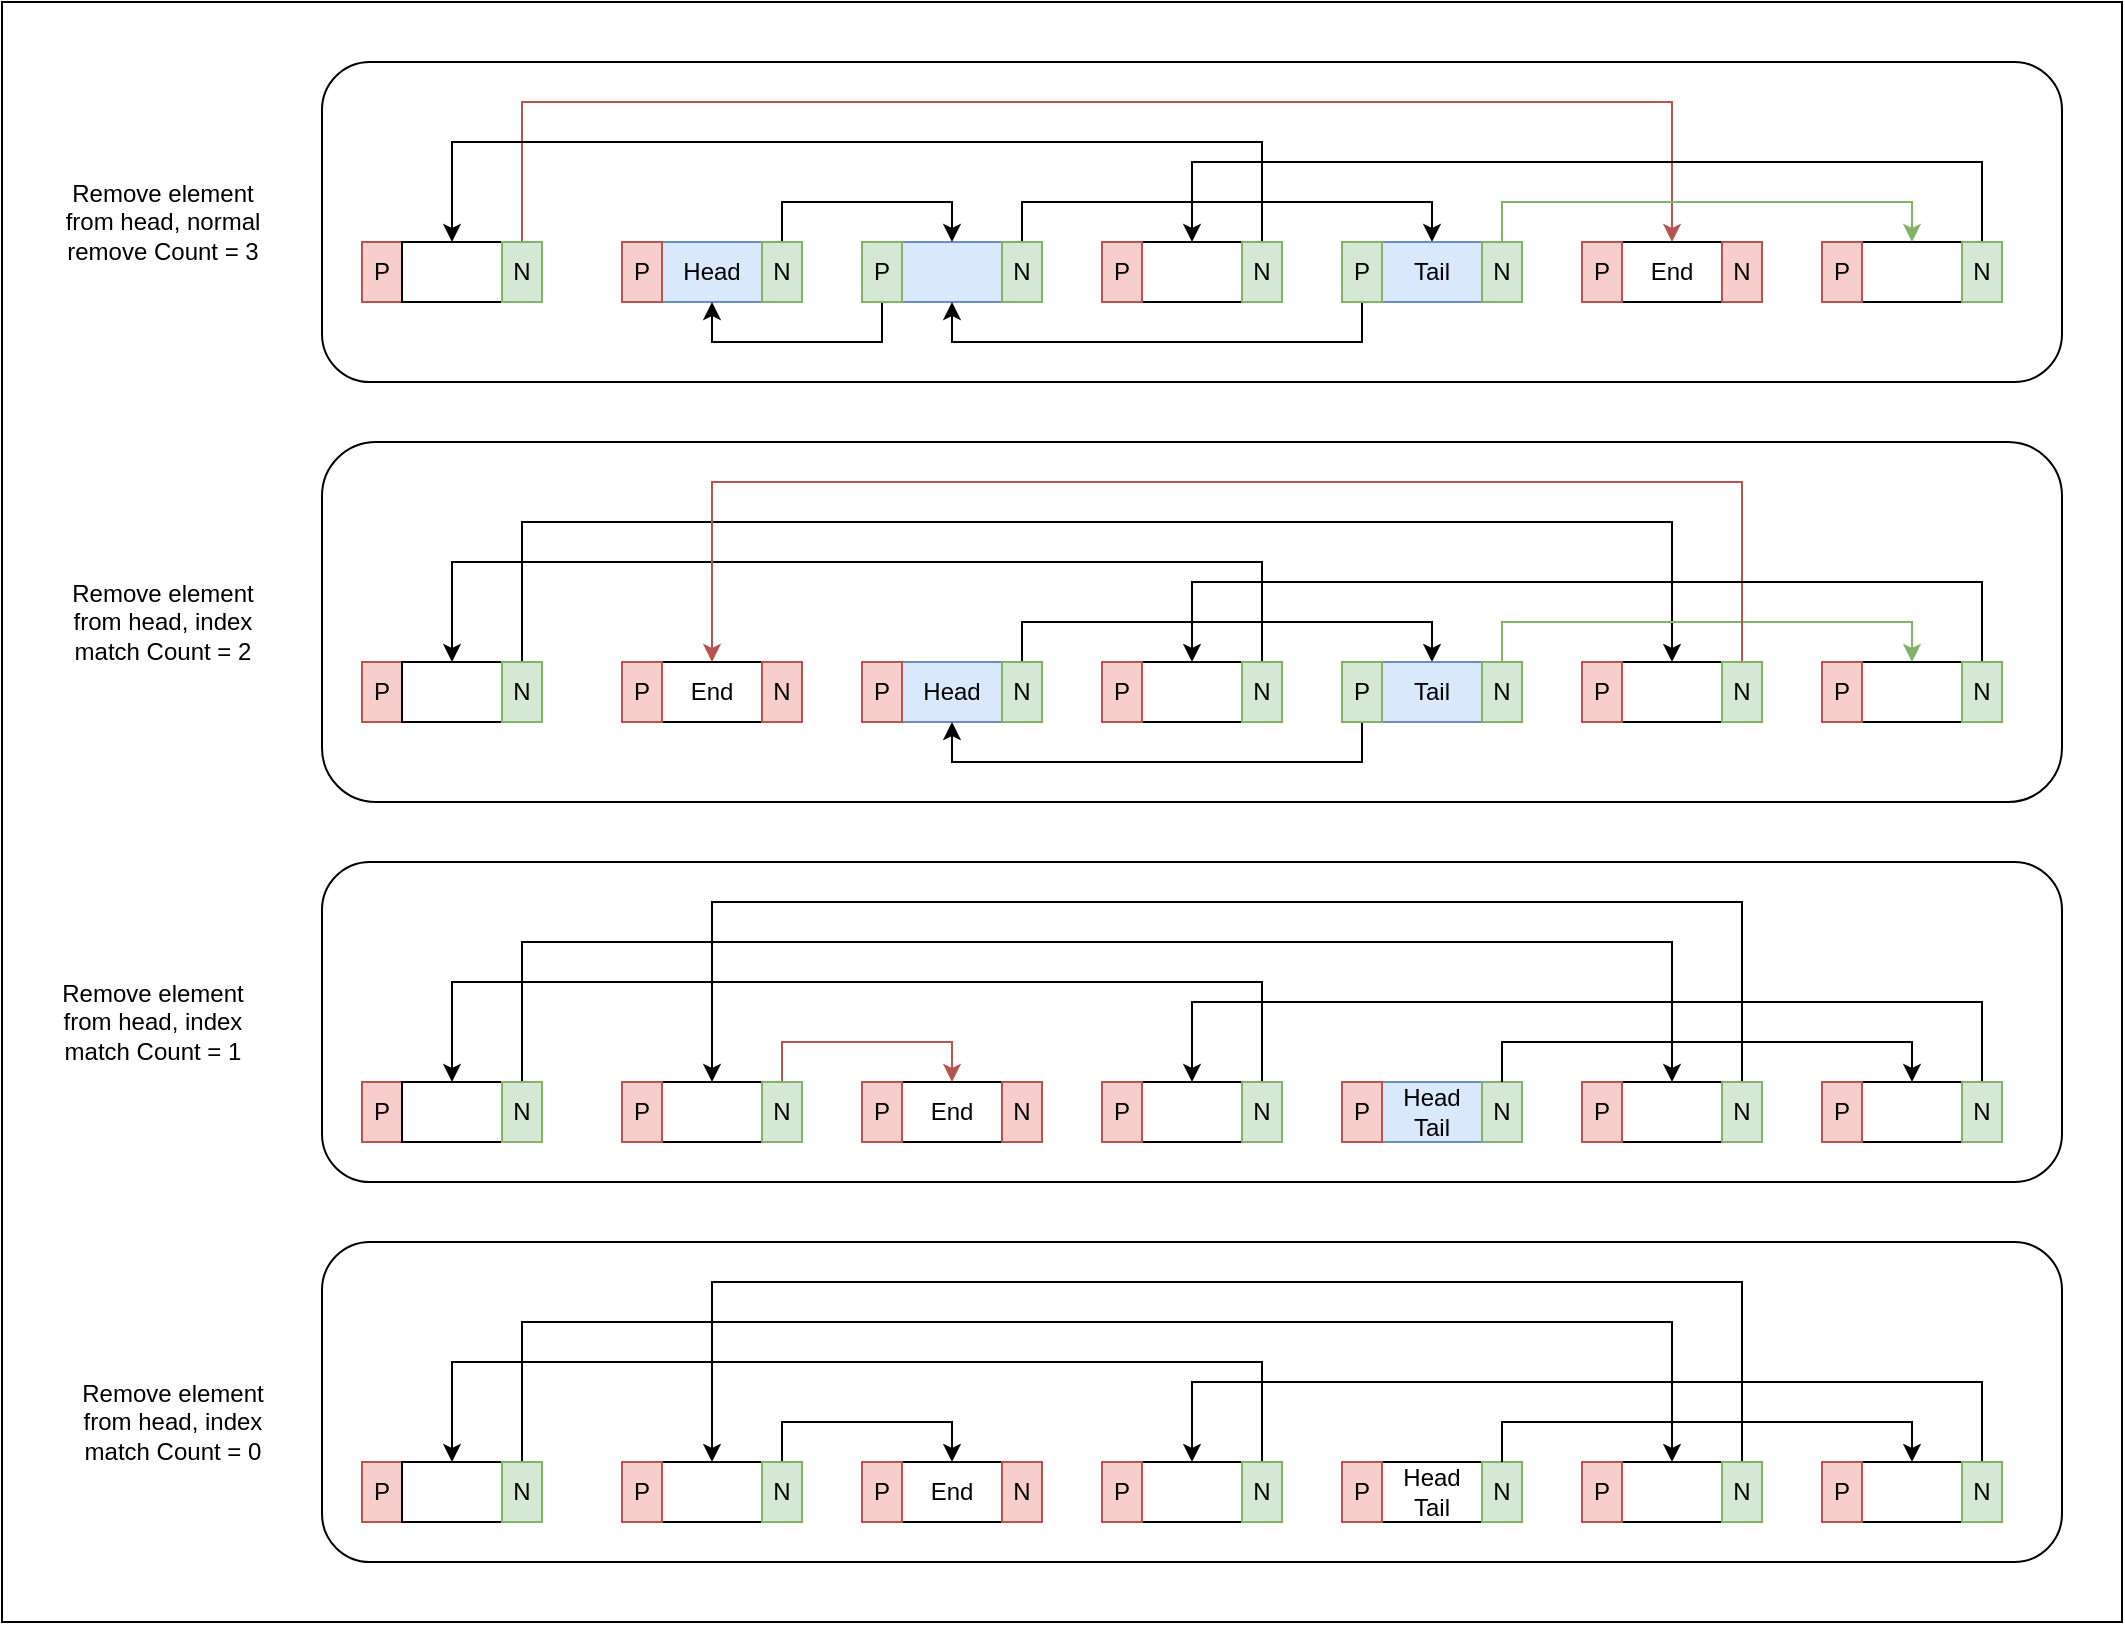 <mxfile version="21.6.8" type="device">
  <diagram id="AWm_jJoB_fNz4sVHrzt7" name="Page-1">
    <mxGraphModel dx="1418" dy="820" grid="1" gridSize="10" guides="1" tooltips="1" connect="1" arrows="1" fold="1" page="1" pageScale="1" pageWidth="1100" pageHeight="850" math="0" shadow="0">
      <root>
        <mxCell id="0" />
        <mxCell id="1" parent="0" />
        <mxCell id="OdYGD2YR-c7lzAbPGmgV-1" value="" style="rounded=0;whiteSpace=wrap;html=1;" parent="1" vertex="1">
          <mxGeometry x="20" y="20" width="1060" height="810" as="geometry" />
        </mxCell>
        <mxCell id="q6rLTLklX5a6nk730e43-475" value="" style="rounded=1;whiteSpace=wrap;html=1;" parent="1" vertex="1">
          <mxGeometry x="180" y="50" width="870" height="160" as="geometry" />
        </mxCell>
        <mxCell id="q6rLTLklX5a6nk730e43-476" value="P" style="rounded=0;whiteSpace=wrap;html=1;fillColor=#f8cecc;strokeColor=#b85450;" parent="1" vertex="1">
          <mxGeometry x="200" y="140" width="20" height="30" as="geometry" />
        </mxCell>
        <mxCell id="q6rLTLklX5a6nk730e43-477" value="" style="rounded=0;whiteSpace=wrap;html=1;" parent="1" vertex="1">
          <mxGeometry x="220" y="140" width="50" height="30" as="geometry" />
        </mxCell>
        <mxCell id="q6rLTLklX5a6nk730e43-478" value="N" style="rounded=0;whiteSpace=wrap;html=1;" parent="1" vertex="1">
          <mxGeometry x="270" y="140" width="20" height="30" as="geometry" />
        </mxCell>
        <mxCell id="q6rLTLklX5a6nk730e43-479" value="P" style="rounded=0;whiteSpace=wrap;html=1;" parent="1" vertex="1">
          <mxGeometry x="330" y="140" width="20" height="30" as="geometry" />
        </mxCell>
        <mxCell id="q6rLTLklX5a6nk730e43-480" value="Head" style="rounded=0;whiteSpace=wrap;html=1;fillColor=#dae8fc;strokeColor=#6c8ebf;" parent="1" vertex="1">
          <mxGeometry x="350" y="140" width="50" height="30" as="geometry" />
        </mxCell>
        <mxCell id="q6rLTLklX5a6nk730e43-481" value="N" style="rounded=0;whiteSpace=wrap;html=1;" parent="1" vertex="1">
          <mxGeometry x="400" y="140" width="20" height="30" as="geometry" />
        </mxCell>
        <mxCell id="q6rLTLklX5a6nk730e43-482" value="P" style="rounded=0;whiteSpace=wrap;html=1;" parent="1" vertex="1">
          <mxGeometry x="450" y="140" width="20" height="30" as="geometry" />
        </mxCell>
        <mxCell id="q6rLTLklX5a6nk730e43-483" value="" style="rounded=0;whiteSpace=wrap;html=1;fillColor=#dae8fc;strokeColor=#6c8ebf;" parent="1" vertex="1">
          <mxGeometry x="470" y="140" width="50" height="30" as="geometry" />
        </mxCell>
        <mxCell id="q6rLTLklX5a6nk730e43-484" value="N" style="rounded=0;whiteSpace=wrap;html=1;" parent="1" vertex="1">
          <mxGeometry x="520" y="140" width="20" height="30" as="geometry" />
        </mxCell>
        <mxCell id="q6rLTLklX5a6nk730e43-485" value="N" style="rounded=0;whiteSpace=wrap;html=1;" parent="1" vertex="1">
          <mxGeometry x="270" y="140" width="20" height="30" as="geometry" />
        </mxCell>
        <mxCell id="q6rLTLklX5a6nk730e43-486" value="P" style="rounded=0;whiteSpace=wrap;html=1;" parent="1" vertex="1">
          <mxGeometry x="330" y="140" width="20" height="30" as="geometry" />
        </mxCell>
        <mxCell id="q6rLTLklX5a6nk730e43-487" value="N" style="rounded=0;whiteSpace=wrap;html=1;" parent="1" vertex="1">
          <mxGeometry x="400" y="140" width="20" height="30" as="geometry" />
        </mxCell>
        <mxCell id="q6rLTLklX5a6nk730e43-488" value="P" style="rounded=0;whiteSpace=wrap;html=1;" parent="1" vertex="1">
          <mxGeometry x="450" y="140" width="20" height="30" as="geometry" />
        </mxCell>
        <mxCell id="q6rLTLklX5a6nk730e43-489" value="N" style="rounded=0;whiteSpace=wrap;html=1;fillColor=#f8cecc;strokeColor=#b85450;" parent="1" vertex="1">
          <mxGeometry x="270" y="140" width="20" height="30" as="geometry" />
        </mxCell>
        <mxCell id="q6rLTLklX5a6nk730e43-490" value="P" style="rounded=0;whiteSpace=wrap;html=1;fillColor=#f8cecc;strokeColor=#b85450;" parent="1" vertex="1">
          <mxGeometry x="330" y="140" width="20" height="30" as="geometry" />
        </mxCell>
        <mxCell id="q6rLTLklX5a6nk730e43-491" style="edgeStyle=orthogonalEdgeStyle;rounded=0;orthogonalLoop=1;jettySize=auto;html=1;exitX=0.5;exitY=0;exitDx=0;exitDy=0;entryX=0.5;entryY=0;entryDx=0;entryDy=0;" parent="1" source="q6rLTLklX5a6nk730e43-492" target="q6rLTLklX5a6nk730e43-483" edge="1">
          <mxGeometry relative="1" as="geometry" />
        </mxCell>
        <mxCell id="q6rLTLklX5a6nk730e43-492" value="N" style="rounded=0;whiteSpace=wrap;html=1;fillColor=#d5e8d4;strokeColor=#82b366;" parent="1" vertex="1">
          <mxGeometry x="400" y="140" width="20" height="30" as="geometry" />
        </mxCell>
        <mxCell id="q6rLTLklX5a6nk730e43-493" style="edgeStyle=orthogonalEdgeStyle;rounded=0;orthogonalLoop=1;jettySize=auto;html=1;exitX=0.5;exitY=1;exitDx=0;exitDy=0;entryX=0.5;entryY=1;entryDx=0;entryDy=0;" parent="1" source="q6rLTLklX5a6nk730e43-494" target="q6rLTLklX5a6nk730e43-480" edge="1">
          <mxGeometry relative="1" as="geometry" />
        </mxCell>
        <mxCell id="q6rLTLklX5a6nk730e43-494" value="P" style="rounded=0;whiteSpace=wrap;html=1;fillColor=#d5e8d4;strokeColor=#82b366;" parent="1" vertex="1">
          <mxGeometry x="450" y="140" width="20" height="30" as="geometry" />
        </mxCell>
        <mxCell id="q6rLTLklX5a6nk730e43-495" style="edgeStyle=orthogonalEdgeStyle;rounded=0;orthogonalLoop=1;jettySize=auto;html=1;exitX=0.5;exitY=0;exitDx=0;exitDy=0;entryX=0.5;entryY=0;entryDx=0;entryDy=0;" parent="1" source="q6rLTLklX5a6nk730e43-496" target="q6rLTLklX5a6nk730e43-502" edge="1">
          <mxGeometry relative="1" as="geometry" />
        </mxCell>
        <mxCell id="q6rLTLklX5a6nk730e43-496" value="N" style="rounded=0;whiteSpace=wrap;html=1;fillColor=#d5e8d4;strokeColor=#82b366;" parent="1" vertex="1">
          <mxGeometry x="520" y="140" width="20" height="30" as="geometry" />
        </mxCell>
        <mxCell id="q6rLTLklX5a6nk730e43-530" style="edgeStyle=orthogonalEdgeStyle;rounded=0;orthogonalLoop=1;jettySize=auto;html=1;exitX=0.5;exitY=0;exitDx=0;exitDy=0;entryX=0.5;entryY=0;entryDx=0;entryDy=0;fillColor=#f8cecc;strokeColor=#b85450;" parent="1" source="q6rLTLklX5a6nk730e43-497" target="q6rLTLklX5a6nk730e43-515" edge="1">
          <mxGeometry relative="1" as="geometry">
            <Array as="points">
              <mxPoint x="280" y="70" />
              <mxPoint x="855" y="70" />
            </Array>
          </mxGeometry>
        </mxCell>
        <mxCell id="q6rLTLklX5a6nk730e43-497" value="N" style="rounded=0;whiteSpace=wrap;html=1;fillColor=#d5e8d4;strokeColor=#82b366;" parent="1" vertex="1">
          <mxGeometry x="270" y="140" width="20" height="30" as="geometry" />
        </mxCell>
        <mxCell id="q6rLTLklX5a6nk730e43-498" value="P" style="rounded=0;whiteSpace=wrap;html=1;" parent="1" vertex="1">
          <mxGeometry x="570" y="140" width="20" height="30" as="geometry" />
        </mxCell>
        <mxCell id="q6rLTLklX5a6nk730e43-499" value="" style="rounded=0;whiteSpace=wrap;html=1;" parent="1" vertex="1">
          <mxGeometry x="590" y="140" width="50" height="30" as="geometry" />
        </mxCell>
        <mxCell id="q6rLTLklX5a6nk730e43-500" value="N" style="rounded=0;whiteSpace=wrap;html=1;" parent="1" vertex="1">
          <mxGeometry x="640" y="140" width="20" height="30" as="geometry" />
        </mxCell>
        <mxCell id="q6rLTLklX5a6nk730e43-501" value="P" style="rounded=0;whiteSpace=wrap;html=1;" parent="1" vertex="1">
          <mxGeometry x="690" y="140" width="20" height="30" as="geometry" />
        </mxCell>
        <mxCell id="q6rLTLklX5a6nk730e43-502" value="Tail" style="rounded=0;whiteSpace=wrap;html=1;fillColor=#dae8fc;strokeColor=#6c8ebf;" parent="1" vertex="1">
          <mxGeometry x="710" y="140" width="50" height="30" as="geometry" />
        </mxCell>
        <mxCell id="q6rLTLklX5a6nk730e43-503" value="N" style="rounded=0;whiteSpace=wrap;html=1;" parent="1" vertex="1">
          <mxGeometry x="760" y="140" width="20" height="30" as="geometry" />
        </mxCell>
        <mxCell id="q6rLTLklX5a6nk730e43-504" value="P" style="rounded=0;whiteSpace=wrap;html=1;" parent="1" vertex="1">
          <mxGeometry x="570" y="140" width="20" height="30" as="geometry" />
        </mxCell>
        <mxCell id="q6rLTLklX5a6nk730e43-505" value="N" style="rounded=0;whiteSpace=wrap;html=1;" parent="1" vertex="1">
          <mxGeometry x="640" y="140" width="20" height="30" as="geometry" />
        </mxCell>
        <mxCell id="q6rLTLklX5a6nk730e43-506" value="P" style="rounded=0;whiteSpace=wrap;html=1;" parent="1" vertex="1">
          <mxGeometry x="690" y="140" width="20" height="30" as="geometry" />
        </mxCell>
        <mxCell id="q6rLTLklX5a6nk730e43-507" value="P" style="rounded=0;whiteSpace=wrap;html=1;fillColor=#f8cecc;strokeColor=#b85450;" parent="1" vertex="1">
          <mxGeometry x="570" y="140" width="20" height="30" as="geometry" />
        </mxCell>
        <mxCell id="q6rLTLklX5a6nk730e43-508" style="edgeStyle=orthogonalEdgeStyle;rounded=0;orthogonalLoop=1;jettySize=auto;html=1;exitX=0.5;exitY=0;exitDx=0;exitDy=0;entryX=0.5;entryY=0;entryDx=0;entryDy=0;" parent="1" source="q6rLTLklX5a6nk730e43-509" target="q6rLTLklX5a6nk730e43-477" edge="1">
          <mxGeometry relative="1" as="geometry">
            <Array as="points">
              <mxPoint x="650" y="90" />
              <mxPoint x="245" y="90" />
            </Array>
          </mxGeometry>
        </mxCell>
        <mxCell id="q6rLTLklX5a6nk730e43-509" value="N" style="rounded=0;whiteSpace=wrap;html=1;fillColor=#d5e8d4;strokeColor=#82b366;" parent="1" vertex="1">
          <mxGeometry x="640" y="140" width="20" height="30" as="geometry" />
        </mxCell>
        <mxCell id="q6rLTLklX5a6nk730e43-510" style="edgeStyle=orthogonalEdgeStyle;rounded=0;orthogonalLoop=1;jettySize=auto;html=1;exitX=0.5;exitY=1;exitDx=0;exitDy=0;entryX=0.5;entryY=1;entryDx=0;entryDy=0;" parent="1" source="q6rLTLklX5a6nk730e43-511" target="q6rLTLklX5a6nk730e43-483" edge="1">
          <mxGeometry relative="1" as="geometry" />
        </mxCell>
        <mxCell id="q6rLTLklX5a6nk730e43-511" value="P" style="rounded=0;whiteSpace=wrap;html=1;fillColor=#d5e8d4;strokeColor=#82b366;" parent="1" vertex="1">
          <mxGeometry x="690" y="140" width="20" height="30" as="geometry" />
        </mxCell>
        <mxCell id="q6rLTLklX5a6nk730e43-513" value="N" style="rounded=0;whiteSpace=wrap;html=1;fillColor=#d5e8d4;strokeColor=#82b366;" parent="1" vertex="1">
          <mxGeometry x="760" y="140" width="20" height="30" as="geometry" />
        </mxCell>
        <mxCell id="q6rLTLklX5a6nk730e43-514" value="P" style="rounded=0;whiteSpace=wrap;html=1;" parent="1" vertex="1">
          <mxGeometry x="810" y="140" width="20" height="30" as="geometry" />
        </mxCell>
        <mxCell id="q6rLTLklX5a6nk730e43-515" value="End" style="rounded=0;whiteSpace=wrap;html=1;" parent="1" vertex="1">
          <mxGeometry x="830" y="140" width="50" height="30" as="geometry" />
        </mxCell>
        <mxCell id="q6rLTLklX5a6nk730e43-516" value="N" style="rounded=0;whiteSpace=wrap;html=1;" parent="1" vertex="1">
          <mxGeometry x="880" y="140" width="20" height="30" as="geometry" />
        </mxCell>
        <mxCell id="q6rLTLklX5a6nk730e43-517" value="P" style="rounded=0;whiteSpace=wrap;html=1;" parent="1" vertex="1">
          <mxGeometry x="930" y="140" width="20" height="30" as="geometry" />
        </mxCell>
        <mxCell id="q6rLTLklX5a6nk730e43-518" value="" style="rounded=0;whiteSpace=wrap;html=1;" parent="1" vertex="1">
          <mxGeometry x="950" y="140" width="50" height="30" as="geometry" />
        </mxCell>
        <mxCell id="q6rLTLklX5a6nk730e43-519" value="N" style="rounded=0;whiteSpace=wrap;html=1;" parent="1" vertex="1">
          <mxGeometry x="1000" y="140" width="20" height="30" as="geometry" />
        </mxCell>
        <mxCell id="q6rLTLklX5a6nk730e43-520" value="P" style="rounded=0;whiteSpace=wrap;html=1;" parent="1" vertex="1">
          <mxGeometry x="810" y="140" width="20" height="30" as="geometry" />
        </mxCell>
        <mxCell id="q6rLTLklX5a6nk730e43-521" value="N" style="rounded=0;whiteSpace=wrap;html=1;" parent="1" vertex="1">
          <mxGeometry x="880" y="140" width="20" height="30" as="geometry" />
        </mxCell>
        <mxCell id="q6rLTLklX5a6nk730e43-522" value="P" style="rounded=0;whiteSpace=wrap;html=1;" parent="1" vertex="1">
          <mxGeometry x="930" y="140" width="20" height="30" as="geometry" />
        </mxCell>
        <mxCell id="q6rLTLklX5a6nk730e43-524" value="P" style="rounded=0;whiteSpace=wrap;html=1;fillColor=#f8cecc;strokeColor=#b85450;" parent="1" vertex="1">
          <mxGeometry x="810" y="140" width="20" height="30" as="geometry" />
        </mxCell>
        <mxCell id="q6rLTLklX5a6nk730e43-525" style="edgeStyle=orthogonalEdgeStyle;rounded=0;orthogonalLoop=1;jettySize=auto;html=1;exitX=0.5;exitY=0;exitDx=0;exitDy=0;entryX=0.5;entryY=0;entryDx=0;entryDy=0;fillColor=#d5e8d4;strokeColor=#82b366;" parent="1" source="q6rLTLklX5a6nk730e43-513" target="q6rLTLklX5a6nk730e43-518" edge="1">
          <mxGeometry relative="1" as="geometry" />
        </mxCell>
        <mxCell id="q6rLTLklX5a6nk730e43-526" value="N" style="rounded=0;whiteSpace=wrap;html=1;fillColor=#f8cecc;strokeColor=#b85450;" parent="1" vertex="1">
          <mxGeometry x="880" y="140" width="20" height="30" as="geometry" />
        </mxCell>
        <mxCell id="q6rLTLklX5a6nk730e43-527" value="P" style="rounded=0;whiteSpace=wrap;html=1;fillColor=#f8cecc;strokeColor=#b85450;" parent="1" vertex="1">
          <mxGeometry x="930" y="140" width="20" height="30" as="geometry" />
        </mxCell>
        <mxCell id="q6rLTLklX5a6nk730e43-528" style="edgeStyle=orthogonalEdgeStyle;rounded=0;orthogonalLoop=1;jettySize=auto;html=1;exitX=0.5;exitY=0;exitDx=0;exitDy=0;entryX=0.5;entryY=0;entryDx=0;entryDy=0;" parent="1" source="q6rLTLklX5a6nk730e43-529" target="q6rLTLklX5a6nk730e43-499" edge="1">
          <mxGeometry relative="1" as="geometry">
            <Array as="points">
              <mxPoint x="1010" y="100" />
              <mxPoint x="615" y="100" />
            </Array>
          </mxGeometry>
        </mxCell>
        <mxCell id="q6rLTLklX5a6nk730e43-529" value="N" style="rounded=0;whiteSpace=wrap;html=1;fillColor=#d5e8d4;strokeColor=#82b366;" parent="1" vertex="1">
          <mxGeometry x="1000" y="140" width="20" height="30" as="geometry" />
        </mxCell>
        <mxCell id="q6rLTLklX5a6nk730e43-531" value="" style="rounded=1;whiteSpace=wrap;html=1;" parent="1" vertex="1">
          <mxGeometry x="180" y="450" width="870" height="160" as="geometry" />
        </mxCell>
        <mxCell id="q6rLTLklX5a6nk730e43-532" value="P" style="rounded=0;whiteSpace=wrap;html=1;fillColor=#f8cecc;strokeColor=#b85450;" parent="1" vertex="1">
          <mxGeometry x="200" y="560" width="20" height="30" as="geometry" />
        </mxCell>
        <mxCell id="q6rLTLklX5a6nk730e43-533" value="" style="rounded=0;whiteSpace=wrap;html=1;" parent="1" vertex="1">
          <mxGeometry x="220" y="560" width="50" height="30" as="geometry" />
        </mxCell>
        <mxCell id="q6rLTLklX5a6nk730e43-534" value="N" style="rounded=0;whiteSpace=wrap;html=1;" parent="1" vertex="1">
          <mxGeometry x="270" y="560" width="20" height="30" as="geometry" />
        </mxCell>
        <mxCell id="q6rLTLklX5a6nk730e43-535" value="P" style="rounded=0;whiteSpace=wrap;html=1;" parent="1" vertex="1">
          <mxGeometry x="330" y="560" width="20" height="30" as="geometry" />
        </mxCell>
        <mxCell id="q6rLTLklX5a6nk730e43-536" value="" style="rounded=0;whiteSpace=wrap;html=1;" parent="1" vertex="1">
          <mxGeometry x="350" y="560" width="50" height="30" as="geometry" />
        </mxCell>
        <mxCell id="q6rLTLklX5a6nk730e43-537" value="N" style="rounded=0;whiteSpace=wrap;html=1;" parent="1" vertex="1">
          <mxGeometry x="400" y="560" width="20" height="30" as="geometry" />
        </mxCell>
        <mxCell id="q6rLTLklX5a6nk730e43-538" value="P" style="rounded=0;whiteSpace=wrap;html=1;" parent="1" vertex="1">
          <mxGeometry x="450" y="560" width="20" height="30" as="geometry" />
        </mxCell>
        <mxCell id="q6rLTLklX5a6nk730e43-539" value="End" style="rounded=0;whiteSpace=wrap;html=1;" parent="1" vertex="1">
          <mxGeometry x="470" y="560" width="50" height="30" as="geometry" />
        </mxCell>
        <mxCell id="q6rLTLklX5a6nk730e43-540" value="N" style="rounded=0;whiteSpace=wrap;html=1;" parent="1" vertex="1">
          <mxGeometry x="520" y="560" width="20" height="30" as="geometry" />
        </mxCell>
        <mxCell id="q6rLTLklX5a6nk730e43-541" value="N" style="rounded=0;whiteSpace=wrap;html=1;" parent="1" vertex="1">
          <mxGeometry x="270" y="560" width="20" height="30" as="geometry" />
        </mxCell>
        <mxCell id="q6rLTLklX5a6nk730e43-542" value="P" style="rounded=0;whiteSpace=wrap;html=1;" parent="1" vertex="1">
          <mxGeometry x="330" y="560" width="20" height="30" as="geometry" />
        </mxCell>
        <mxCell id="q6rLTLklX5a6nk730e43-543" value="N" style="rounded=0;whiteSpace=wrap;html=1;" parent="1" vertex="1">
          <mxGeometry x="400" y="560" width="20" height="30" as="geometry" />
        </mxCell>
        <mxCell id="q6rLTLklX5a6nk730e43-544" value="P" style="rounded=0;whiteSpace=wrap;html=1;" parent="1" vertex="1">
          <mxGeometry x="450" y="560" width="20" height="30" as="geometry" />
        </mxCell>
        <mxCell id="q6rLTLklX5a6nk730e43-545" value="N" style="rounded=0;whiteSpace=wrap;html=1;fillColor=#f8cecc;strokeColor=#b85450;" parent="1" vertex="1">
          <mxGeometry x="270" y="560" width="20" height="30" as="geometry" />
        </mxCell>
        <mxCell id="q6rLTLklX5a6nk730e43-546" value="P" style="rounded=0;whiteSpace=wrap;html=1;fillColor=#f8cecc;strokeColor=#b85450;" parent="1" vertex="1">
          <mxGeometry x="330" y="560" width="20" height="30" as="geometry" />
        </mxCell>
        <mxCell id="q6rLTLklX5a6nk730e43-587" style="edgeStyle=orthogonalEdgeStyle;rounded=0;orthogonalLoop=1;jettySize=auto;html=1;exitX=0.5;exitY=0;exitDx=0;exitDy=0;entryX=0.5;entryY=0;entryDx=0;entryDy=0;fillColor=#f8cecc;strokeColor=#b85450;" parent="1" source="q6rLTLklX5a6nk730e43-548" target="q6rLTLklX5a6nk730e43-539" edge="1">
          <mxGeometry relative="1" as="geometry">
            <Array as="points">
              <mxPoint x="410" y="540" />
              <mxPoint x="495" y="540" />
            </Array>
          </mxGeometry>
        </mxCell>
        <mxCell id="q6rLTLklX5a6nk730e43-548" value="N" style="rounded=0;whiteSpace=wrap;html=1;fillColor=#d5e8d4;strokeColor=#82b366;" parent="1" vertex="1">
          <mxGeometry x="400" y="560" width="20" height="30" as="geometry" />
        </mxCell>
        <mxCell id="q6rLTLklX5a6nk730e43-550" value="P" style="rounded=0;whiteSpace=wrap;html=1;fillColor=#f8cecc;strokeColor=#b85450;" parent="1" vertex="1">
          <mxGeometry x="450" y="560" width="20" height="30" as="geometry" />
        </mxCell>
        <mxCell id="q6rLTLklX5a6nk730e43-552" value="N" style="rounded=0;whiteSpace=wrap;html=1;fillColor=#f8cecc;strokeColor=#b85450;" parent="1" vertex="1">
          <mxGeometry x="520" y="560" width="20" height="30" as="geometry" />
        </mxCell>
        <mxCell id="q6rLTLklX5a6nk730e43-553" style="edgeStyle=orthogonalEdgeStyle;rounded=0;orthogonalLoop=1;jettySize=auto;html=1;exitX=0.5;exitY=0;exitDx=0;exitDy=0;entryX=0.5;entryY=0;entryDx=0;entryDy=0;" parent="1" source="q6rLTLklX5a6nk730e43-554" target="q6rLTLklX5a6nk730e43-571" edge="1">
          <mxGeometry relative="1" as="geometry">
            <Array as="points">
              <mxPoint x="280" y="490" />
              <mxPoint x="855" y="490" />
            </Array>
          </mxGeometry>
        </mxCell>
        <mxCell id="q6rLTLklX5a6nk730e43-554" value="N" style="rounded=0;whiteSpace=wrap;html=1;fillColor=#d5e8d4;strokeColor=#82b366;" parent="1" vertex="1">
          <mxGeometry x="270" y="560" width="20" height="30" as="geometry" />
        </mxCell>
        <mxCell id="q6rLTLklX5a6nk730e43-555" value="P" style="rounded=0;whiteSpace=wrap;html=1;" parent="1" vertex="1">
          <mxGeometry x="570" y="560" width="20" height="30" as="geometry" />
        </mxCell>
        <mxCell id="q6rLTLklX5a6nk730e43-556" value="" style="rounded=0;whiteSpace=wrap;html=1;" parent="1" vertex="1">
          <mxGeometry x="590" y="560" width="50" height="30" as="geometry" />
        </mxCell>
        <mxCell id="q6rLTLklX5a6nk730e43-557" value="N" style="rounded=0;whiteSpace=wrap;html=1;" parent="1" vertex="1">
          <mxGeometry x="640" y="560" width="20" height="30" as="geometry" />
        </mxCell>
        <mxCell id="q6rLTLklX5a6nk730e43-558" value="P" style="rounded=0;whiteSpace=wrap;html=1;" parent="1" vertex="1">
          <mxGeometry x="690" y="560" width="20" height="30" as="geometry" />
        </mxCell>
        <mxCell id="q6rLTLklX5a6nk730e43-559" value="Head&lt;br&gt;Tail" style="rounded=0;whiteSpace=wrap;html=1;fillColor=#dae8fc;strokeColor=#6c8ebf;" parent="1" vertex="1">
          <mxGeometry x="710" y="560" width="50" height="30" as="geometry" />
        </mxCell>
        <mxCell id="q6rLTLklX5a6nk730e43-560" value="N" style="rounded=0;whiteSpace=wrap;html=1;" parent="1" vertex="1">
          <mxGeometry x="760" y="560" width="20" height="30" as="geometry" />
        </mxCell>
        <mxCell id="q6rLTLklX5a6nk730e43-561" value="P" style="rounded=0;whiteSpace=wrap;html=1;" parent="1" vertex="1">
          <mxGeometry x="570" y="560" width="20" height="30" as="geometry" />
        </mxCell>
        <mxCell id="q6rLTLklX5a6nk730e43-562" value="N" style="rounded=0;whiteSpace=wrap;html=1;" parent="1" vertex="1">
          <mxGeometry x="640" y="560" width="20" height="30" as="geometry" />
        </mxCell>
        <mxCell id="q6rLTLklX5a6nk730e43-563" value="P" style="rounded=0;whiteSpace=wrap;html=1;" parent="1" vertex="1">
          <mxGeometry x="690" y="560" width="20" height="30" as="geometry" />
        </mxCell>
        <mxCell id="q6rLTLklX5a6nk730e43-564" value="P" style="rounded=0;whiteSpace=wrap;html=1;fillColor=#f8cecc;strokeColor=#b85450;" parent="1" vertex="1">
          <mxGeometry x="570" y="560" width="20" height="30" as="geometry" />
        </mxCell>
        <mxCell id="q6rLTLklX5a6nk730e43-565" style="edgeStyle=orthogonalEdgeStyle;rounded=0;orthogonalLoop=1;jettySize=auto;html=1;exitX=0.5;exitY=0;exitDx=0;exitDy=0;entryX=0.5;entryY=0;entryDx=0;entryDy=0;" parent="1" source="q6rLTLklX5a6nk730e43-566" target="q6rLTLklX5a6nk730e43-533" edge="1">
          <mxGeometry relative="1" as="geometry">
            <Array as="points">
              <mxPoint x="650" y="510" />
              <mxPoint x="245" y="510" />
            </Array>
          </mxGeometry>
        </mxCell>
        <mxCell id="q6rLTLklX5a6nk730e43-566" value="N" style="rounded=0;whiteSpace=wrap;html=1;fillColor=#d5e8d4;strokeColor=#82b366;" parent="1" vertex="1">
          <mxGeometry x="640" y="560" width="20" height="30" as="geometry" />
        </mxCell>
        <mxCell id="q6rLTLklX5a6nk730e43-568" value="P" style="rounded=0;whiteSpace=wrap;html=1;fillColor=#f8cecc;strokeColor=#b85450;" parent="1" vertex="1">
          <mxGeometry x="690" y="560" width="20" height="30" as="geometry" />
        </mxCell>
        <mxCell id="q6rLTLklX5a6nk730e43-569" value="N" style="rounded=0;whiteSpace=wrap;html=1;fillColor=#d5e8d4;strokeColor=#82b366;" parent="1" vertex="1">
          <mxGeometry x="760" y="560" width="20" height="30" as="geometry" />
        </mxCell>
        <mxCell id="q6rLTLklX5a6nk730e43-570" value="P" style="rounded=0;whiteSpace=wrap;html=1;" parent="1" vertex="1">
          <mxGeometry x="810" y="560" width="20" height="30" as="geometry" />
        </mxCell>
        <mxCell id="q6rLTLklX5a6nk730e43-571" value="" style="rounded=0;whiteSpace=wrap;html=1;" parent="1" vertex="1">
          <mxGeometry x="830" y="560" width="50" height="30" as="geometry" />
        </mxCell>
        <mxCell id="q6rLTLklX5a6nk730e43-572" value="N" style="rounded=0;whiteSpace=wrap;html=1;" parent="1" vertex="1">
          <mxGeometry x="880" y="560" width="20" height="30" as="geometry" />
        </mxCell>
        <mxCell id="q6rLTLklX5a6nk730e43-573" value="P" style="rounded=0;whiteSpace=wrap;html=1;" parent="1" vertex="1">
          <mxGeometry x="930" y="560" width="20" height="30" as="geometry" />
        </mxCell>
        <mxCell id="q6rLTLklX5a6nk730e43-574" value="" style="rounded=0;whiteSpace=wrap;html=1;" parent="1" vertex="1">
          <mxGeometry x="950" y="560" width="50" height="30" as="geometry" />
        </mxCell>
        <mxCell id="q6rLTLklX5a6nk730e43-575" value="N" style="rounded=0;whiteSpace=wrap;html=1;" parent="1" vertex="1">
          <mxGeometry x="1000" y="560" width="20" height="30" as="geometry" />
        </mxCell>
        <mxCell id="q6rLTLklX5a6nk730e43-576" value="P" style="rounded=0;whiteSpace=wrap;html=1;" parent="1" vertex="1">
          <mxGeometry x="810" y="560" width="20" height="30" as="geometry" />
        </mxCell>
        <mxCell id="q6rLTLklX5a6nk730e43-577" value="N" style="rounded=0;whiteSpace=wrap;html=1;" parent="1" vertex="1">
          <mxGeometry x="880" y="560" width="20" height="30" as="geometry" />
        </mxCell>
        <mxCell id="q6rLTLklX5a6nk730e43-578" value="P" style="rounded=0;whiteSpace=wrap;html=1;" parent="1" vertex="1">
          <mxGeometry x="930" y="560" width="20" height="30" as="geometry" />
        </mxCell>
        <mxCell id="q6rLTLklX5a6nk730e43-579" value="P" style="rounded=0;whiteSpace=wrap;html=1;fillColor=#f8cecc;strokeColor=#b85450;" parent="1" vertex="1">
          <mxGeometry x="810" y="560" width="20" height="30" as="geometry" />
        </mxCell>
        <mxCell id="q6rLTLklX5a6nk730e43-580" style="edgeStyle=orthogonalEdgeStyle;rounded=0;orthogonalLoop=1;jettySize=auto;html=1;exitX=0.5;exitY=0;exitDx=0;exitDy=0;entryX=0.5;entryY=0;entryDx=0;entryDy=0;" parent="1" source="q6rLTLklX5a6nk730e43-569" target="q6rLTLklX5a6nk730e43-574" edge="1">
          <mxGeometry relative="1" as="geometry" />
        </mxCell>
        <mxCell id="q6rLTLklX5a6nk730e43-586" style="edgeStyle=orthogonalEdgeStyle;rounded=0;orthogonalLoop=1;jettySize=auto;html=1;exitX=0.5;exitY=0;exitDx=0;exitDy=0;entryX=0.5;entryY=0;entryDx=0;entryDy=0;" parent="1" source="q6rLTLklX5a6nk730e43-581" target="q6rLTLklX5a6nk730e43-536" edge="1">
          <mxGeometry relative="1" as="geometry">
            <Array as="points">
              <mxPoint x="890" y="470" />
              <mxPoint x="375" y="470" />
            </Array>
          </mxGeometry>
        </mxCell>
        <mxCell id="q6rLTLklX5a6nk730e43-581" value="N" style="rounded=0;whiteSpace=wrap;html=1;fillColor=#d5e8d4;strokeColor=#82b366;" parent="1" vertex="1">
          <mxGeometry x="880" y="560" width="20" height="30" as="geometry" />
        </mxCell>
        <mxCell id="q6rLTLklX5a6nk730e43-582" value="P" style="rounded=0;whiteSpace=wrap;html=1;fillColor=#f8cecc;strokeColor=#b85450;" parent="1" vertex="1">
          <mxGeometry x="930" y="560" width="20" height="30" as="geometry" />
        </mxCell>
        <mxCell id="q6rLTLklX5a6nk730e43-583" style="edgeStyle=orthogonalEdgeStyle;rounded=0;orthogonalLoop=1;jettySize=auto;html=1;exitX=0.5;exitY=0;exitDx=0;exitDy=0;entryX=0.5;entryY=0;entryDx=0;entryDy=0;" parent="1" source="q6rLTLklX5a6nk730e43-584" target="q6rLTLklX5a6nk730e43-556" edge="1">
          <mxGeometry relative="1" as="geometry">
            <Array as="points">
              <mxPoint x="1010" y="520" />
              <mxPoint x="615" y="520" />
            </Array>
          </mxGeometry>
        </mxCell>
        <mxCell id="q6rLTLklX5a6nk730e43-584" value="N" style="rounded=0;whiteSpace=wrap;html=1;fillColor=#d5e8d4;strokeColor=#82b366;" parent="1" vertex="1">
          <mxGeometry x="1000" y="560" width="20" height="30" as="geometry" />
        </mxCell>
        <mxCell id="q6rLTLklX5a6nk730e43-588" value="" style="rounded=1;whiteSpace=wrap;html=1;" parent="1" vertex="1">
          <mxGeometry x="180" y="640" width="870" height="160" as="geometry" />
        </mxCell>
        <mxCell id="q6rLTLklX5a6nk730e43-589" value="P" style="rounded=0;whiteSpace=wrap;html=1;fillColor=#f8cecc;strokeColor=#b85450;" parent="1" vertex="1">
          <mxGeometry x="200" y="750" width="20" height="30" as="geometry" />
        </mxCell>
        <mxCell id="q6rLTLklX5a6nk730e43-590" value="" style="rounded=0;whiteSpace=wrap;html=1;" parent="1" vertex="1">
          <mxGeometry x="220" y="750" width="50" height="30" as="geometry" />
        </mxCell>
        <mxCell id="q6rLTLklX5a6nk730e43-591" value="N" style="rounded=0;whiteSpace=wrap;html=1;" parent="1" vertex="1">
          <mxGeometry x="270" y="750" width="20" height="30" as="geometry" />
        </mxCell>
        <mxCell id="q6rLTLklX5a6nk730e43-592" value="P" style="rounded=0;whiteSpace=wrap;html=1;" parent="1" vertex="1">
          <mxGeometry x="330" y="750" width="20" height="30" as="geometry" />
        </mxCell>
        <mxCell id="q6rLTLklX5a6nk730e43-593" value="" style="rounded=0;whiteSpace=wrap;html=1;" parent="1" vertex="1">
          <mxGeometry x="350" y="750" width="50" height="30" as="geometry" />
        </mxCell>
        <mxCell id="q6rLTLklX5a6nk730e43-594" value="N" style="rounded=0;whiteSpace=wrap;html=1;" parent="1" vertex="1">
          <mxGeometry x="400" y="750" width="20" height="30" as="geometry" />
        </mxCell>
        <mxCell id="q6rLTLklX5a6nk730e43-595" value="P" style="rounded=0;whiteSpace=wrap;html=1;" parent="1" vertex="1">
          <mxGeometry x="450" y="750" width="20" height="30" as="geometry" />
        </mxCell>
        <mxCell id="q6rLTLklX5a6nk730e43-596" value="End" style="rounded=0;whiteSpace=wrap;html=1;" parent="1" vertex="1">
          <mxGeometry x="470" y="750" width="50" height="30" as="geometry" />
        </mxCell>
        <mxCell id="q6rLTLklX5a6nk730e43-597" value="N" style="rounded=0;whiteSpace=wrap;html=1;" parent="1" vertex="1">
          <mxGeometry x="520" y="750" width="20" height="30" as="geometry" />
        </mxCell>
        <mxCell id="q6rLTLklX5a6nk730e43-598" value="N" style="rounded=0;whiteSpace=wrap;html=1;" parent="1" vertex="1">
          <mxGeometry x="270" y="750" width="20" height="30" as="geometry" />
        </mxCell>
        <mxCell id="q6rLTLklX5a6nk730e43-599" value="P" style="rounded=0;whiteSpace=wrap;html=1;" parent="1" vertex="1">
          <mxGeometry x="330" y="750" width="20" height="30" as="geometry" />
        </mxCell>
        <mxCell id="q6rLTLklX5a6nk730e43-600" value="N" style="rounded=0;whiteSpace=wrap;html=1;" parent="1" vertex="1">
          <mxGeometry x="400" y="750" width="20" height="30" as="geometry" />
        </mxCell>
        <mxCell id="q6rLTLklX5a6nk730e43-601" value="P" style="rounded=0;whiteSpace=wrap;html=1;" parent="1" vertex="1">
          <mxGeometry x="450" y="750" width="20" height="30" as="geometry" />
        </mxCell>
        <mxCell id="q6rLTLklX5a6nk730e43-602" value="N" style="rounded=0;whiteSpace=wrap;html=1;fillColor=#f8cecc;strokeColor=#b85450;" parent="1" vertex="1">
          <mxGeometry x="270" y="750" width="20" height="30" as="geometry" />
        </mxCell>
        <mxCell id="q6rLTLklX5a6nk730e43-603" value="P" style="rounded=0;whiteSpace=wrap;html=1;fillColor=#f8cecc;strokeColor=#b85450;" parent="1" vertex="1">
          <mxGeometry x="330" y="750" width="20" height="30" as="geometry" />
        </mxCell>
        <mxCell id="q6rLTLklX5a6nk730e43-604" style="edgeStyle=orthogonalEdgeStyle;rounded=0;orthogonalLoop=1;jettySize=auto;html=1;exitX=0.5;exitY=0;exitDx=0;exitDy=0;entryX=0.5;entryY=0;entryDx=0;entryDy=0;" parent="1" source="q6rLTLklX5a6nk730e43-605" target="q6rLTLklX5a6nk730e43-596" edge="1">
          <mxGeometry relative="1" as="geometry">
            <Array as="points">
              <mxPoint x="410" y="730" />
              <mxPoint x="495" y="730" />
            </Array>
          </mxGeometry>
        </mxCell>
        <mxCell id="q6rLTLklX5a6nk730e43-605" value="N" style="rounded=0;whiteSpace=wrap;html=1;fillColor=#d5e8d4;strokeColor=#82b366;" parent="1" vertex="1">
          <mxGeometry x="400" y="750" width="20" height="30" as="geometry" />
        </mxCell>
        <mxCell id="q6rLTLklX5a6nk730e43-606" value="P" style="rounded=0;whiteSpace=wrap;html=1;fillColor=#f8cecc;strokeColor=#b85450;" parent="1" vertex="1">
          <mxGeometry x="450" y="750" width="20" height="30" as="geometry" />
        </mxCell>
        <mxCell id="q6rLTLklX5a6nk730e43-607" value="N" style="rounded=0;whiteSpace=wrap;html=1;fillColor=#f8cecc;strokeColor=#b85450;" parent="1" vertex="1">
          <mxGeometry x="520" y="750" width="20" height="30" as="geometry" />
        </mxCell>
        <mxCell id="q6rLTLklX5a6nk730e43-608" style="edgeStyle=orthogonalEdgeStyle;rounded=0;orthogonalLoop=1;jettySize=auto;html=1;exitX=0.5;exitY=0;exitDx=0;exitDy=0;entryX=0.5;entryY=0;entryDx=0;entryDy=0;" parent="1" source="q6rLTLklX5a6nk730e43-609" target="q6rLTLklX5a6nk730e43-625" edge="1">
          <mxGeometry relative="1" as="geometry">
            <Array as="points">
              <mxPoint x="280" y="680" />
              <mxPoint x="855" y="680" />
            </Array>
          </mxGeometry>
        </mxCell>
        <mxCell id="q6rLTLklX5a6nk730e43-609" value="N" style="rounded=0;whiteSpace=wrap;html=1;fillColor=#d5e8d4;strokeColor=#82b366;" parent="1" vertex="1">
          <mxGeometry x="270" y="750" width="20" height="30" as="geometry" />
        </mxCell>
        <mxCell id="q6rLTLklX5a6nk730e43-610" value="P" style="rounded=0;whiteSpace=wrap;html=1;" parent="1" vertex="1">
          <mxGeometry x="570" y="750" width="20" height="30" as="geometry" />
        </mxCell>
        <mxCell id="q6rLTLklX5a6nk730e43-611" value="" style="rounded=0;whiteSpace=wrap;html=1;" parent="1" vertex="1">
          <mxGeometry x="590" y="750" width="50" height="30" as="geometry" />
        </mxCell>
        <mxCell id="q6rLTLklX5a6nk730e43-612" value="N" style="rounded=0;whiteSpace=wrap;html=1;" parent="1" vertex="1">
          <mxGeometry x="640" y="750" width="20" height="30" as="geometry" />
        </mxCell>
        <mxCell id="q6rLTLklX5a6nk730e43-613" value="P" style="rounded=0;whiteSpace=wrap;html=1;" parent="1" vertex="1">
          <mxGeometry x="690" y="750" width="20" height="30" as="geometry" />
        </mxCell>
        <mxCell id="q6rLTLklX5a6nk730e43-614" value="Head&lt;br&gt;Tail" style="rounded=0;whiteSpace=wrap;html=1;" parent="1" vertex="1">
          <mxGeometry x="710" y="750" width="50" height="30" as="geometry" />
        </mxCell>
        <mxCell id="q6rLTLklX5a6nk730e43-615" value="N" style="rounded=0;whiteSpace=wrap;html=1;" parent="1" vertex="1">
          <mxGeometry x="760" y="750" width="20" height="30" as="geometry" />
        </mxCell>
        <mxCell id="q6rLTLklX5a6nk730e43-616" value="P" style="rounded=0;whiteSpace=wrap;html=1;" parent="1" vertex="1">
          <mxGeometry x="570" y="750" width="20" height="30" as="geometry" />
        </mxCell>
        <mxCell id="q6rLTLklX5a6nk730e43-617" value="N" style="rounded=0;whiteSpace=wrap;html=1;" parent="1" vertex="1">
          <mxGeometry x="640" y="750" width="20" height="30" as="geometry" />
        </mxCell>
        <mxCell id="q6rLTLklX5a6nk730e43-618" value="P" style="rounded=0;whiteSpace=wrap;html=1;" parent="1" vertex="1">
          <mxGeometry x="690" y="750" width="20" height="30" as="geometry" />
        </mxCell>
        <mxCell id="q6rLTLklX5a6nk730e43-619" value="P" style="rounded=0;whiteSpace=wrap;html=1;fillColor=#f8cecc;strokeColor=#b85450;" parent="1" vertex="1">
          <mxGeometry x="570" y="750" width="20" height="30" as="geometry" />
        </mxCell>
        <mxCell id="q6rLTLklX5a6nk730e43-620" style="edgeStyle=orthogonalEdgeStyle;rounded=0;orthogonalLoop=1;jettySize=auto;html=1;exitX=0.5;exitY=0;exitDx=0;exitDy=0;entryX=0.5;entryY=0;entryDx=0;entryDy=0;" parent="1" source="q6rLTLklX5a6nk730e43-621" target="q6rLTLklX5a6nk730e43-590" edge="1">
          <mxGeometry relative="1" as="geometry">
            <Array as="points">
              <mxPoint x="650" y="700" />
              <mxPoint x="245" y="700" />
            </Array>
          </mxGeometry>
        </mxCell>
        <mxCell id="q6rLTLklX5a6nk730e43-621" value="N" style="rounded=0;whiteSpace=wrap;html=1;fillColor=#d5e8d4;strokeColor=#82b366;" parent="1" vertex="1">
          <mxGeometry x="640" y="750" width="20" height="30" as="geometry" />
        </mxCell>
        <mxCell id="q6rLTLklX5a6nk730e43-622" value="P" style="rounded=0;whiteSpace=wrap;html=1;fillColor=#f8cecc;strokeColor=#b85450;" parent="1" vertex="1">
          <mxGeometry x="690" y="750" width="20" height="30" as="geometry" />
        </mxCell>
        <mxCell id="q6rLTLklX5a6nk730e43-623" value="N" style="rounded=0;whiteSpace=wrap;html=1;fillColor=#d5e8d4;strokeColor=#82b366;" parent="1" vertex="1">
          <mxGeometry x="760" y="750" width="20" height="30" as="geometry" />
        </mxCell>
        <mxCell id="q6rLTLklX5a6nk730e43-624" value="P" style="rounded=0;whiteSpace=wrap;html=1;" parent="1" vertex="1">
          <mxGeometry x="810" y="750" width="20" height="30" as="geometry" />
        </mxCell>
        <mxCell id="q6rLTLklX5a6nk730e43-625" value="" style="rounded=0;whiteSpace=wrap;html=1;" parent="1" vertex="1">
          <mxGeometry x="830" y="750" width="50" height="30" as="geometry" />
        </mxCell>
        <mxCell id="q6rLTLklX5a6nk730e43-626" value="N" style="rounded=0;whiteSpace=wrap;html=1;" parent="1" vertex="1">
          <mxGeometry x="880" y="750" width="20" height="30" as="geometry" />
        </mxCell>
        <mxCell id="q6rLTLklX5a6nk730e43-627" value="P" style="rounded=0;whiteSpace=wrap;html=1;" parent="1" vertex="1">
          <mxGeometry x="930" y="750" width="20" height="30" as="geometry" />
        </mxCell>
        <mxCell id="q6rLTLklX5a6nk730e43-628" value="" style="rounded=0;whiteSpace=wrap;html=1;" parent="1" vertex="1">
          <mxGeometry x="950" y="750" width="50" height="30" as="geometry" />
        </mxCell>
        <mxCell id="q6rLTLklX5a6nk730e43-629" value="N" style="rounded=0;whiteSpace=wrap;html=1;" parent="1" vertex="1">
          <mxGeometry x="1000" y="750" width="20" height="30" as="geometry" />
        </mxCell>
        <mxCell id="q6rLTLklX5a6nk730e43-630" value="P" style="rounded=0;whiteSpace=wrap;html=1;" parent="1" vertex="1">
          <mxGeometry x="810" y="750" width="20" height="30" as="geometry" />
        </mxCell>
        <mxCell id="q6rLTLklX5a6nk730e43-631" value="N" style="rounded=0;whiteSpace=wrap;html=1;" parent="1" vertex="1">
          <mxGeometry x="880" y="750" width="20" height="30" as="geometry" />
        </mxCell>
        <mxCell id="q6rLTLklX5a6nk730e43-632" value="P" style="rounded=0;whiteSpace=wrap;html=1;" parent="1" vertex="1">
          <mxGeometry x="930" y="750" width="20" height="30" as="geometry" />
        </mxCell>
        <mxCell id="q6rLTLklX5a6nk730e43-633" value="P" style="rounded=0;whiteSpace=wrap;html=1;fillColor=#f8cecc;strokeColor=#b85450;" parent="1" vertex="1">
          <mxGeometry x="810" y="750" width="20" height="30" as="geometry" />
        </mxCell>
        <mxCell id="q6rLTLklX5a6nk730e43-634" style="edgeStyle=orthogonalEdgeStyle;rounded=0;orthogonalLoop=1;jettySize=auto;html=1;exitX=0.5;exitY=0;exitDx=0;exitDy=0;entryX=0.5;entryY=0;entryDx=0;entryDy=0;" parent="1" source="q6rLTLklX5a6nk730e43-623" target="q6rLTLklX5a6nk730e43-628" edge="1">
          <mxGeometry relative="1" as="geometry" />
        </mxCell>
        <mxCell id="q6rLTLklX5a6nk730e43-635" style="edgeStyle=orthogonalEdgeStyle;rounded=0;orthogonalLoop=1;jettySize=auto;html=1;exitX=0.5;exitY=0;exitDx=0;exitDy=0;entryX=0.5;entryY=0;entryDx=0;entryDy=0;" parent="1" source="q6rLTLklX5a6nk730e43-636" target="q6rLTLklX5a6nk730e43-593" edge="1">
          <mxGeometry relative="1" as="geometry">
            <Array as="points">
              <mxPoint x="890" y="660" />
              <mxPoint x="375" y="660" />
            </Array>
          </mxGeometry>
        </mxCell>
        <mxCell id="q6rLTLklX5a6nk730e43-636" value="N" style="rounded=0;whiteSpace=wrap;html=1;fillColor=#d5e8d4;strokeColor=#82b366;" parent="1" vertex="1">
          <mxGeometry x="880" y="750" width="20" height="30" as="geometry" />
        </mxCell>
        <mxCell id="q6rLTLklX5a6nk730e43-637" value="P" style="rounded=0;whiteSpace=wrap;html=1;fillColor=#f8cecc;strokeColor=#b85450;" parent="1" vertex="1">
          <mxGeometry x="930" y="750" width="20" height="30" as="geometry" />
        </mxCell>
        <mxCell id="q6rLTLklX5a6nk730e43-638" style="edgeStyle=orthogonalEdgeStyle;rounded=0;orthogonalLoop=1;jettySize=auto;html=1;exitX=0.5;exitY=0;exitDx=0;exitDy=0;entryX=0.5;entryY=0;entryDx=0;entryDy=0;" parent="1" source="q6rLTLklX5a6nk730e43-639" target="q6rLTLklX5a6nk730e43-611" edge="1">
          <mxGeometry relative="1" as="geometry">
            <Array as="points">
              <mxPoint x="1010" y="710" />
              <mxPoint x="615" y="710" />
            </Array>
          </mxGeometry>
        </mxCell>
        <mxCell id="q6rLTLklX5a6nk730e43-639" value="N" style="rounded=0;whiteSpace=wrap;html=1;fillColor=#d5e8d4;strokeColor=#82b366;" parent="1" vertex="1">
          <mxGeometry x="1000" y="750" width="20" height="30" as="geometry" />
        </mxCell>
        <mxCell id="1rDY8RAE4aDoJ-GCmZvG-225" value="" style="rounded=1;whiteSpace=wrap;html=1;" parent="1" vertex="1">
          <mxGeometry x="180" y="240" width="870" height="180" as="geometry" />
        </mxCell>
        <mxCell id="1rDY8RAE4aDoJ-GCmZvG-226" value="P" style="rounded=0;whiteSpace=wrap;html=1;fillColor=#f8cecc;strokeColor=#b85450;" parent="1" vertex="1">
          <mxGeometry x="200" y="350" width="20" height="30" as="geometry" />
        </mxCell>
        <mxCell id="1rDY8RAE4aDoJ-GCmZvG-227" value="" style="rounded=0;whiteSpace=wrap;html=1;" parent="1" vertex="1">
          <mxGeometry x="220" y="350" width="50" height="30" as="geometry" />
        </mxCell>
        <mxCell id="1rDY8RAE4aDoJ-GCmZvG-228" value="N" style="rounded=0;whiteSpace=wrap;html=1;" parent="1" vertex="1">
          <mxGeometry x="270" y="350" width="20" height="30" as="geometry" />
        </mxCell>
        <mxCell id="1rDY8RAE4aDoJ-GCmZvG-229" value="P" style="rounded=0;whiteSpace=wrap;html=1;" parent="1" vertex="1">
          <mxGeometry x="330" y="350" width="20" height="30" as="geometry" />
        </mxCell>
        <mxCell id="1rDY8RAE4aDoJ-GCmZvG-230" value="End" style="rounded=0;whiteSpace=wrap;html=1;" parent="1" vertex="1">
          <mxGeometry x="350" y="350" width="50" height="30" as="geometry" />
        </mxCell>
        <mxCell id="1rDY8RAE4aDoJ-GCmZvG-231" value="N" style="rounded=0;whiteSpace=wrap;html=1;" parent="1" vertex="1">
          <mxGeometry x="400" y="350" width="20" height="30" as="geometry" />
        </mxCell>
        <mxCell id="1rDY8RAE4aDoJ-GCmZvG-232" value="P" style="rounded=0;whiteSpace=wrap;html=1;" parent="1" vertex="1">
          <mxGeometry x="450" y="350" width="20" height="30" as="geometry" />
        </mxCell>
        <mxCell id="1rDY8RAE4aDoJ-GCmZvG-233" value="Head" style="rounded=0;whiteSpace=wrap;html=1;fillColor=#dae8fc;strokeColor=#6c8ebf;" parent="1" vertex="1">
          <mxGeometry x="470" y="350" width="50" height="30" as="geometry" />
        </mxCell>
        <mxCell id="1rDY8RAE4aDoJ-GCmZvG-234" value="N" style="rounded=0;whiteSpace=wrap;html=1;" parent="1" vertex="1">
          <mxGeometry x="520" y="350" width="20" height="30" as="geometry" />
        </mxCell>
        <mxCell id="1rDY8RAE4aDoJ-GCmZvG-235" value="N" style="rounded=0;whiteSpace=wrap;html=1;" parent="1" vertex="1">
          <mxGeometry x="270" y="350" width="20" height="30" as="geometry" />
        </mxCell>
        <mxCell id="1rDY8RAE4aDoJ-GCmZvG-236" value="P" style="rounded=0;whiteSpace=wrap;html=1;" parent="1" vertex="1">
          <mxGeometry x="330" y="350" width="20" height="30" as="geometry" />
        </mxCell>
        <mxCell id="1rDY8RAE4aDoJ-GCmZvG-237" value="N" style="rounded=0;whiteSpace=wrap;html=1;" parent="1" vertex="1">
          <mxGeometry x="400" y="350" width="20" height="30" as="geometry" />
        </mxCell>
        <mxCell id="1rDY8RAE4aDoJ-GCmZvG-238" value="P" style="rounded=0;whiteSpace=wrap;html=1;" parent="1" vertex="1">
          <mxGeometry x="450" y="350" width="20" height="30" as="geometry" />
        </mxCell>
        <mxCell id="1rDY8RAE4aDoJ-GCmZvG-239" value="N" style="rounded=0;whiteSpace=wrap;html=1;fillColor=#f8cecc;strokeColor=#b85450;" parent="1" vertex="1">
          <mxGeometry x="270" y="350" width="20" height="30" as="geometry" />
        </mxCell>
        <mxCell id="1rDY8RAE4aDoJ-GCmZvG-240" value="P" style="rounded=0;whiteSpace=wrap;html=1;fillColor=#f8cecc;strokeColor=#b85450;" parent="1" vertex="1">
          <mxGeometry x="330" y="350" width="20" height="30" as="geometry" />
        </mxCell>
        <mxCell id="1rDY8RAE4aDoJ-GCmZvG-242" value="N" style="rounded=0;whiteSpace=wrap;html=1;fillColor=#f8cecc;strokeColor=#b85450;" parent="1" vertex="1">
          <mxGeometry x="400" y="350" width="20" height="30" as="geometry" />
        </mxCell>
        <mxCell id="1rDY8RAE4aDoJ-GCmZvG-244" value="P" style="rounded=0;whiteSpace=wrap;html=1;fillColor=#f8cecc;strokeColor=#b85450;" parent="1" vertex="1">
          <mxGeometry x="450" y="350" width="20" height="30" as="geometry" />
        </mxCell>
        <mxCell id="1rDY8RAE4aDoJ-GCmZvG-245" style="edgeStyle=orthogonalEdgeStyle;rounded=0;orthogonalLoop=1;jettySize=auto;html=1;exitX=0.5;exitY=0;exitDx=0;exitDy=0;entryX=0.5;entryY=0;entryDx=0;entryDy=0;" parent="1" source="1rDY8RAE4aDoJ-GCmZvG-246" target="1rDY8RAE4aDoJ-GCmZvG-253" edge="1">
          <mxGeometry relative="1" as="geometry" />
        </mxCell>
        <mxCell id="1rDY8RAE4aDoJ-GCmZvG-246" value="N" style="rounded=0;whiteSpace=wrap;html=1;fillColor=#d5e8d4;strokeColor=#82b366;" parent="1" vertex="1">
          <mxGeometry x="520" y="350" width="20" height="30" as="geometry" />
        </mxCell>
        <mxCell id="1rDY8RAE4aDoJ-GCmZvG-247" style="edgeStyle=orthogonalEdgeStyle;rounded=0;orthogonalLoop=1;jettySize=auto;html=1;exitX=0.5;exitY=0;exitDx=0;exitDy=0;entryX=0.5;entryY=0;entryDx=0;entryDy=0;fillColor=#f8cecc;strokeColor=#000000;" parent="1" source="1rDY8RAE4aDoJ-GCmZvG-248" target="1rDY8RAE4aDoJ-GCmZvG-265" edge="1">
          <mxGeometry relative="1" as="geometry">
            <Array as="points">
              <mxPoint x="280" y="280" />
              <mxPoint x="855" y="280" />
            </Array>
          </mxGeometry>
        </mxCell>
        <mxCell id="1rDY8RAE4aDoJ-GCmZvG-248" value="N" style="rounded=0;whiteSpace=wrap;html=1;fillColor=#d5e8d4;strokeColor=#82b366;" parent="1" vertex="1">
          <mxGeometry x="270" y="350" width="20" height="30" as="geometry" />
        </mxCell>
        <mxCell id="1rDY8RAE4aDoJ-GCmZvG-249" value="P" style="rounded=0;whiteSpace=wrap;html=1;" parent="1" vertex="1">
          <mxGeometry x="570" y="350" width="20" height="30" as="geometry" />
        </mxCell>
        <mxCell id="1rDY8RAE4aDoJ-GCmZvG-250" value="" style="rounded=0;whiteSpace=wrap;html=1;" parent="1" vertex="1">
          <mxGeometry x="590" y="350" width="50" height="30" as="geometry" />
        </mxCell>
        <mxCell id="1rDY8RAE4aDoJ-GCmZvG-251" value="N" style="rounded=0;whiteSpace=wrap;html=1;" parent="1" vertex="1">
          <mxGeometry x="640" y="350" width="20" height="30" as="geometry" />
        </mxCell>
        <mxCell id="1rDY8RAE4aDoJ-GCmZvG-252" value="P" style="rounded=0;whiteSpace=wrap;html=1;" parent="1" vertex="1">
          <mxGeometry x="690" y="350" width="20" height="30" as="geometry" />
        </mxCell>
        <mxCell id="1rDY8RAE4aDoJ-GCmZvG-253" value="Tail" style="rounded=0;whiteSpace=wrap;html=1;fillColor=#dae8fc;strokeColor=#6c8ebf;" parent="1" vertex="1">
          <mxGeometry x="710" y="350" width="50" height="30" as="geometry" />
        </mxCell>
        <mxCell id="1rDY8RAE4aDoJ-GCmZvG-254" value="N" style="rounded=0;whiteSpace=wrap;html=1;" parent="1" vertex="1">
          <mxGeometry x="760" y="350" width="20" height="30" as="geometry" />
        </mxCell>
        <mxCell id="1rDY8RAE4aDoJ-GCmZvG-255" value="P" style="rounded=0;whiteSpace=wrap;html=1;" parent="1" vertex="1">
          <mxGeometry x="570" y="350" width="20" height="30" as="geometry" />
        </mxCell>
        <mxCell id="1rDY8RAE4aDoJ-GCmZvG-256" value="N" style="rounded=0;whiteSpace=wrap;html=1;" parent="1" vertex="1">
          <mxGeometry x="640" y="350" width="20" height="30" as="geometry" />
        </mxCell>
        <mxCell id="1rDY8RAE4aDoJ-GCmZvG-257" value="P" style="rounded=0;whiteSpace=wrap;html=1;" parent="1" vertex="1">
          <mxGeometry x="690" y="350" width="20" height="30" as="geometry" />
        </mxCell>
        <mxCell id="1rDY8RAE4aDoJ-GCmZvG-258" value="P" style="rounded=0;whiteSpace=wrap;html=1;fillColor=#f8cecc;strokeColor=#b85450;" parent="1" vertex="1">
          <mxGeometry x="570" y="350" width="20" height="30" as="geometry" />
        </mxCell>
        <mxCell id="1rDY8RAE4aDoJ-GCmZvG-259" style="edgeStyle=orthogonalEdgeStyle;rounded=0;orthogonalLoop=1;jettySize=auto;html=1;exitX=0.5;exitY=0;exitDx=0;exitDy=0;entryX=0.5;entryY=0;entryDx=0;entryDy=0;" parent="1" source="1rDY8RAE4aDoJ-GCmZvG-260" target="1rDY8RAE4aDoJ-GCmZvG-227" edge="1">
          <mxGeometry relative="1" as="geometry">
            <Array as="points">
              <mxPoint x="650" y="300" />
              <mxPoint x="245" y="300" />
            </Array>
          </mxGeometry>
        </mxCell>
        <mxCell id="1rDY8RAE4aDoJ-GCmZvG-260" value="N" style="rounded=0;whiteSpace=wrap;html=1;fillColor=#d5e8d4;strokeColor=#82b366;" parent="1" vertex="1">
          <mxGeometry x="640" y="350" width="20" height="30" as="geometry" />
        </mxCell>
        <mxCell id="1rDY8RAE4aDoJ-GCmZvG-261" style="edgeStyle=orthogonalEdgeStyle;rounded=0;orthogonalLoop=1;jettySize=auto;html=1;exitX=0.5;exitY=1;exitDx=0;exitDy=0;entryX=0.5;entryY=1;entryDx=0;entryDy=0;" parent="1" source="1rDY8RAE4aDoJ-GCmZvG-262" target="1rDY8RAE4aDoJ-GCmZvG-233" edge="1">
          <mxGeometry relative="1" as="geometry" />
        </mxCell>
        <mxCell id="1rDY8RAE4aDoJ-GCmZvG-262" value="P" style="rounded=0;whiteSpace=wrap;html=1;fillColor=#d5e8d4;strokeColor=#82b366;" parent="1" vertex="1">
          <mxGeometry x="690" y="350" width="20" height="30" as="geometry" />
        </mxCell>
        <mxCell id="1rDY8RAE4aDoJ-GCmZvG-263" value="N" style="rounded=0;whiteSpace=wrap;html=1;fillColor=#d5e8d4;strokeColor=#82b366;" parent="1" vertex="1">
          <mxGeometry x="760" y="350" width="20" height="30" as="geometry" />
        </mxCell>
        <mxCell id="1rDY8RAE4aDoJ-GCmZvG-264" value="P" style="rounded=0;whiteSpace=wrap;html=1;" parent="1" vertex="1">
          <mxGeometry x="810" y="350" width="20" height="30" as="geometry" />
        </mxCell>
        <mxCell id="1rDY8RAE4aDoJ-GCmZvG-265" value="" style="rounded=0;whiteSpace=wrap;html=1;" parent="1" vertex="1">
          <mxGeometry x="830" y="350" width="50" height="30" as="geometry" />
        </mxCell>
        <mxCell id="1rDY8RAE4aDoJ-GCmZvG-266" value="N" style="rounded=0;whiteSpace=wrap;html=1;" parent="1" vertex="1">
          <mxGeometry x="880" y="350" width="20" height="30" as="geometry" />
        </mxCell>
        <mxCell id="1rDY8RAE4aDoJ-GCmZvG-267" value="P" style="rounded=0;whiteSpace=wrap;html=1;" parent="1" vertex="1">
          <mxGeometry x="930" y="350" width="20" height="30" as="geometry" />
        </mxCell>
        <mxCell id="1rDY8RAE4aDoJ-GCmZvG-268" value="" style="rounded=0;whiteSpace=wrap;html=1;" parent="1" vertex="1">
          <mxGeometry x="950" y="350" width="50" height="30" as="geometry" />
        </mxCell>
        <mxCell id="1rDY8RAE4aDoJ-GCmZvG-269" value="N" style="rounded=0;whiteSpace=wrap;html=1;" parent="1" vertex="1">
          <mxGeometry x="1000" y="350" width="20" height="30" as="geometry" />
        </mxCell>
        <mxCell id="1rDY8RAE4aDoJ-GCmZvG-270" value="P" style="rounded=0;whiteSpace=wrap;html=1;" parent="1" vertex="1">
          <mxGeometry x="810" y="350" width="20" height="30" as="geometry" />
        </mxCell>
        <mxCell id="1rDY8RAE4aDoJ-GCmZvG-271" value="N" style="rounded=0;whiteSpace=wrap;html=1;" parent="1" vertex="1">
          <mxGeometry x="880" y="350" width="20" height="30" as="geometry" />
        </mxCell>
        <mxCell id="1rDY8RAE4aDoJ-GCmZvG-272" value="P" style="rounded=0;whiteSpace=wrap;html=1;" parent="1" vertex="1">
          <mxGeometry x="930" y="350" width="20" height="30" as="geometry" />
        </mxCell>
        <mxCell id="1rDY8RAE4aDoJ-GCmZvG-273" value="P" style="rounded=0;whiteSpace=wrap;html=1;fillColor=#f8cecc;strokeColor=#b85450;" parent="1" vertex="1">
          <mxGeometry x="810" y="350" width="20" height="30" as="geometry" />
        </mxCell>
        <mxCell id="1rDY8RAE4aDoJ-GCmZvG-274" style="edgeStyle=orthogonalEdgeStyle;rounded=0;orthogonalLoop=1;jettySize=auto;html=1;exitX=0.5;exitY=0;exitDx=0;exitDy=0;entryX=0.5;entryY=0;entryDx=0;entryDy=0;fillColor=#d5e8d4;strokeColor=#82b366;" parent="1" source="1rDY8RAE4aDoJ-GCmZvG-263" target="1rDY8RAE4aDoJ-GCmZvG-268" edge="1">
          <mxGeometry relative="1" as="geometry" />
        </mxCell>
        <mxCell id="1rDY8RAE4aDoJ-GCmZvG-279" style="edgeStyle=orthogonalEdgeStyle;rounded=0;orthogonalLoop=1;jettySize=auto;html=1;exitX=0.5;exitY=0;exitDx=0;exitDy=0;entryX=0.5;entryY=0;entryDx=0;entryDy=0;strokeColor=#b85450;fillColor=#f8cecc;" parent="1" source="1rDY8RAE4aDoJ-GCmZvG-275" target="1rDY8RAE4aDoJ-GCmZvG-230" edge="1">
          <mxGeometry relative="1" as="geometry">
            <Array as="points">
              <mxPoint x="890" y="260" />
              <mxPoint x="375" y="260" />
            </Array>
          </mxGeometry>
        </mxCell>
        <mxCell id="1rDY8RAE4aDoJ-GCmZvG-275" value="N" style="rounded=0;whiteSpace=wrap;html=1;fillColor=#d5e8d4;strokeColor=#82b366;" parent="1" vertex="1">
          <mxGeometry x="880" y="350" width="20" height="30" as="geometry" />
        </mxCell>
        <mxCell id="1rDY8RAE4aDoJ-GCmZvG-276" value="P" style="rounded=0;whiteSpace=wrap;html=1;fillColor=#f8cecc;strokeColor=#b85450;" parent="1" vertex="1">
          <mxGeometry x="930" y="350" width="20" height="30" as="geometry" />
        </mxCell>
        <mxCell id="1rDY8RAE4aDoJ-GCmZvG-277" style="edgeStyle=orthogonalEdgeStyle;rounded=0;orthogonalLoop=1;jettySize=auto;html=1;exitX=0.5;exitY=0;exitDx=0;exitDy=0;entryX=0.5;entryY=0;entryDx=0;entryDy=0;" parent="1" source="1rDY8RAE4aDoJ-GCmZvG-278" target="1rDY8RAE4aDoJ-GCmZvG-250" edge="1">
          <mxGeometry relative="1" as="geometry">
            <Array as="points">
              <mxPoint x="1010" y="310" />
              <mxPoint x="615" y="310" />
            </Array>
          </mxGeometry>
        </mxCell>
        <mxCell id="1rDY8RAE4aDoJ-GCmZvG-278" value="N" style="rounded=0;whiteSpace=wrap;html=1;fillColor=#d5e8d4;strokeColor=#82b366;" parent="1" vertex="1">
          <mxGeometry x="1000" y="350" width="20" height="30" as="geometry" />
        </mxCell>
        <mxCell id="1rDY8RAE4aDoJ-GCmZvG-281" value="Remove element &lt;br&gt;from head, normal &lt;br&gt;remove Count = 3" style="text;html=1;align=center;verticalAlign=middle;resizable=0;points=[];autosize=1;strokeColor=none;fillColor=none;" parent="1" vertex="1">
          <mxGeometry x="40" y="100" width="120" height="60" as="geometry" />
        </mxCell>
        <mxCell id="1rDY8RAE4aDoJ-GCmZvG-282" value="Remove element &lt;br&gt;from head, index&lt;br&gt;match Count = 2" style="text;html=1;align=center;verticalAlign=middle;resizable=0;points=[];autosize=1;strokeColor=none;fillColor=none;" parent="1" vertex="1">
          <mxGeometry x="45" y="300" width="110" height="60" as="geometry" />
        </mxCell>
        <mxCell id="1rDY8RAE4aDoJ-GCmZvG-283" value="Remove element &lt;br&gt;from head, index&lt;br&gt;match Count = 1" style="text;html=1;align=center;verticalAlign=middle;resizable=0;points=[];autosize=1;strokeColor=none;fillColor=none;" parent="1" vertex="1">
          <mxGeometry x="40" y="500" width="110" height="60" as="geometry" />
        </mxCell>
        <mxCell id="1rDY8RAE4aDoJ-GCmZvG-284" value="Remove element &lt;br&gt;from head, index&lt;br&gt;match Count = 0" style="text;html=1;align=center;verticalAlign=middle;resizable=0;points=[];autosize=1;strokeColor=none;fillColor=none;" parent="1" vertex="1">
          <mxGeometry x="50" y="700" width="110" height="60" as="geometry" />
        </mxCell>
      </root>
    </mxGraphModel>
  </diagram>
</mxfile>

